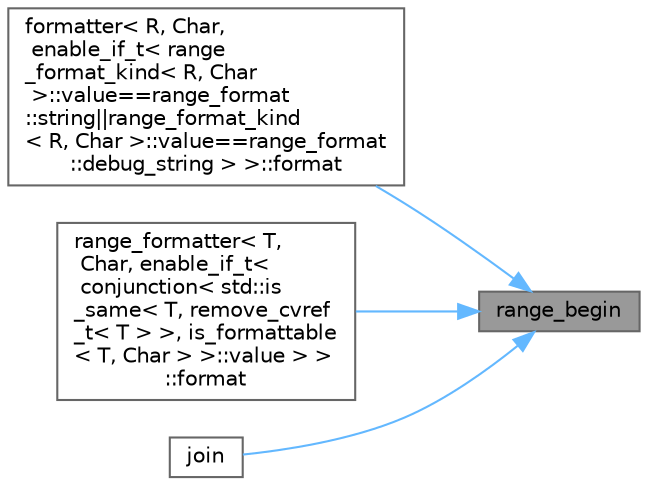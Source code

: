 digraph "range_begin"
{
 // LATEX_PDF_SIZE
  bgcolor="transparent";
  edge [fontname=Helvetica,fontsize=10,labelfontname=Helvetica,labelfontsize=10];
  node [fontname=Helvetica,fontsize=10,shape=box,height=0.2,width=0.4];
  rankdir="RL";
  Node1 [id="Node000001",label="range_begin",height=0.2,width=0.4,color="gray40", fillcolor="grey60", style="filled", fontcolor="black",tooltip=" "];
  Node1 -> Node2 [id="edge1_Node000001_Node000002",dir="back",color="steelblue1",style="solid",tooltip=" "];
  Node2 [id="Node000002",label="formatter\< R, Char,\l enable_if_t\< range\l_format_kind\< R, Char\l \>::value==range_format\l::string\|\|range_format_kind\l\< R, Char \>::value==range_format\l::debug_string \> \>::format",height=0.2,width=0.4,color="grey40", fillcolor="white", style="filled",URL="$structformatter_3_01_r_00_01_char_00_01enable__if__t_3_01range__format__kind_3_01_r_00_01_char_0a1cc46cd0c042e02f35d813f9e23373b.html#ae01c7824b691df0f5961d232c2d7905c",tooltip=" "];
  Node1 -> Node3 [id="edge2_Node000001_Node000003",dir="back",color="steelblue1",style="solid",tooltip=" "];
  Node3 [id="Node000003",label="range_formatter\< T,\l Char, enable_if_t\<\l conjunction\< std::is\l_same\< T, remove_cvref\l_t\< T \> \>, is_formattable\l\< T, Char \> \>::value \> \>\l::format",height=0.2,width=0.4,color="grey40", fillcolor="white", style="filled",URL="$structrange__formatter_3_01_t_00_01_char_00_01enable__if__t_3_01conjunction_3_01std_1_1is__same_edf46378efa9da3f820c5aa7a483895e.html#af87e39ba518dcf690d9d8d461d8086d3",tooltip=" "];
  Node1 -> Node4 [id="edge3_Node000001_Node000004",dir="back",color="steelblue1",style="solid",tooltip=" "];
  Node4 [id="Node000004",label="join",height=0.2,width=0.4,color="grey40", fillcolor="white", style="filled",URL="$bundled_2ranges_8h.html#a61b6eacf79b3adf08269406e6030f297",tooltip="Returns a view that formats range with elements separated by sep."];
}
